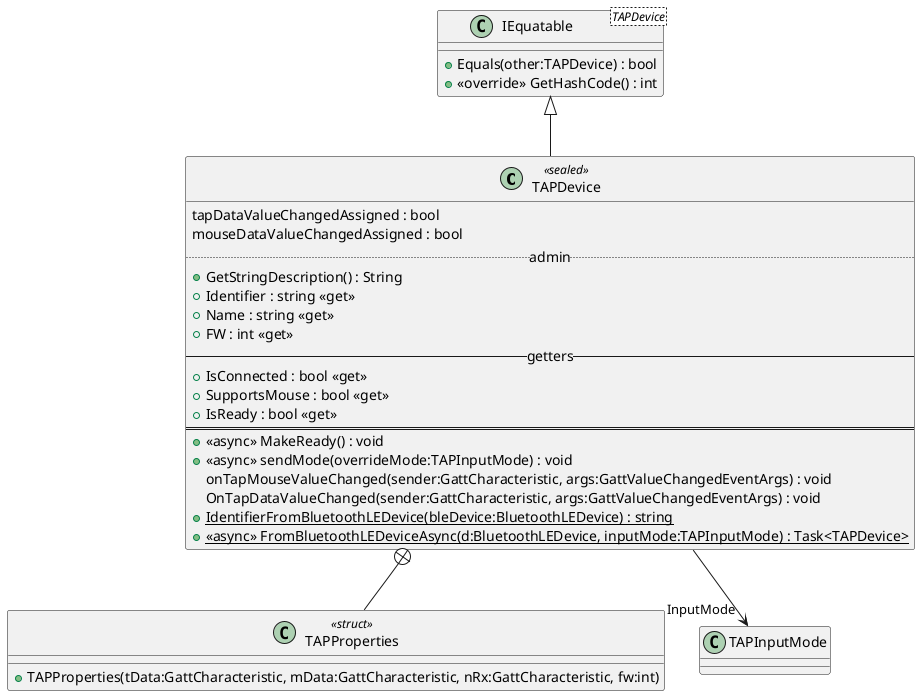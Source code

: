 @startuml
class TAPDevice <<sealed>> {
    tapDataValueChangedAssigned : bool
    mouseDataValueChangedAssigned : bool
    .. admin ..
    + GetStringDescription() : String
    + Identifier : string <<get>>
    + Name : string <<get>>
    + FW : int <<get>>
    -- getters --
    + IsConnected : bool <<get>>
    + SupportsMouse : bool <<get>>
    + IsReady : bool <<get>>
    ==
    + <<async>> MakeReady() : void
    + <<async>> sendMode(overrideMode:TAPInputMode) : void
    onTapMouseValueChanged(sender:GattCharacteristic, args:GattValueChangedEventArgs) : void
    OnTapDataValueChanged(sender:GattCharacteristic, args:GattValueChangedEventArgs) : void
    + {static} IdentifierFromBluetoothLEDevice(bleDevice:BluetoothLEDevice) : string
    + {static} <<async>> FromBluetoothLEDeviceAsync(d:BluetoothLEDevice, inputMode:TAPInputMode) : Task<TAPDevice>
}
class "IEquatable"<TAPDevice> {
    + Equals(other:TAPDevice) : bool
    + <<override>> GetHashCode() : int
}
class TAPProperties <<struct>> {
    + TAPProperties(tData:GattCharacteristic, mData:GattCharacteristic, nRx:GattCharacteristic, fw:int)
}
"IEquatable" <|-- TAPDevice
TAPDevice --> "InputMode" TAPInputMode
TAPDevice +-- TAPProperties
@enduml
